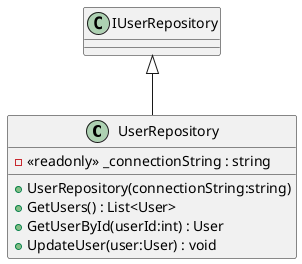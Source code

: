 @startuml
class UserRepository {
    - <<readonly>> _connectionString : string
    + UserRepository(connectionString:string)
    + GetUsers() : List<User>
    + GetUserById(userId:int) : User
    + UpdateUser(user:User) : void
}
IUserRepository <|-- UserRepository
@enduml
